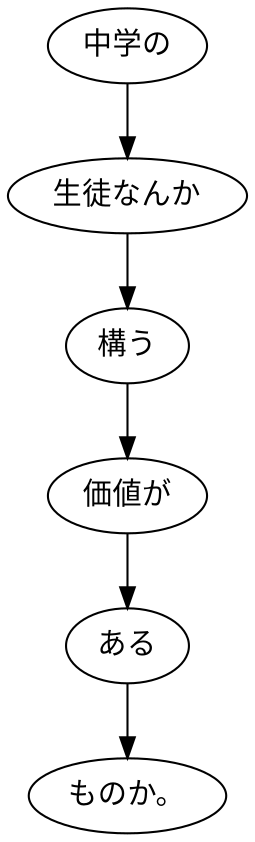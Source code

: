 digraph graph5500 {
	node0 [label="中学の"];
	node1 [label="生徒なんか"];
	node2 [label="構う"];
	node3 [label="価値が"];
	node4 [label="ある"];
	node5 [label="ものか。"];
	node0 -> node1;
	node1 -> node2;
	node2 -> node3;
	node3 -> node4;
	node4 -> node5;
}
